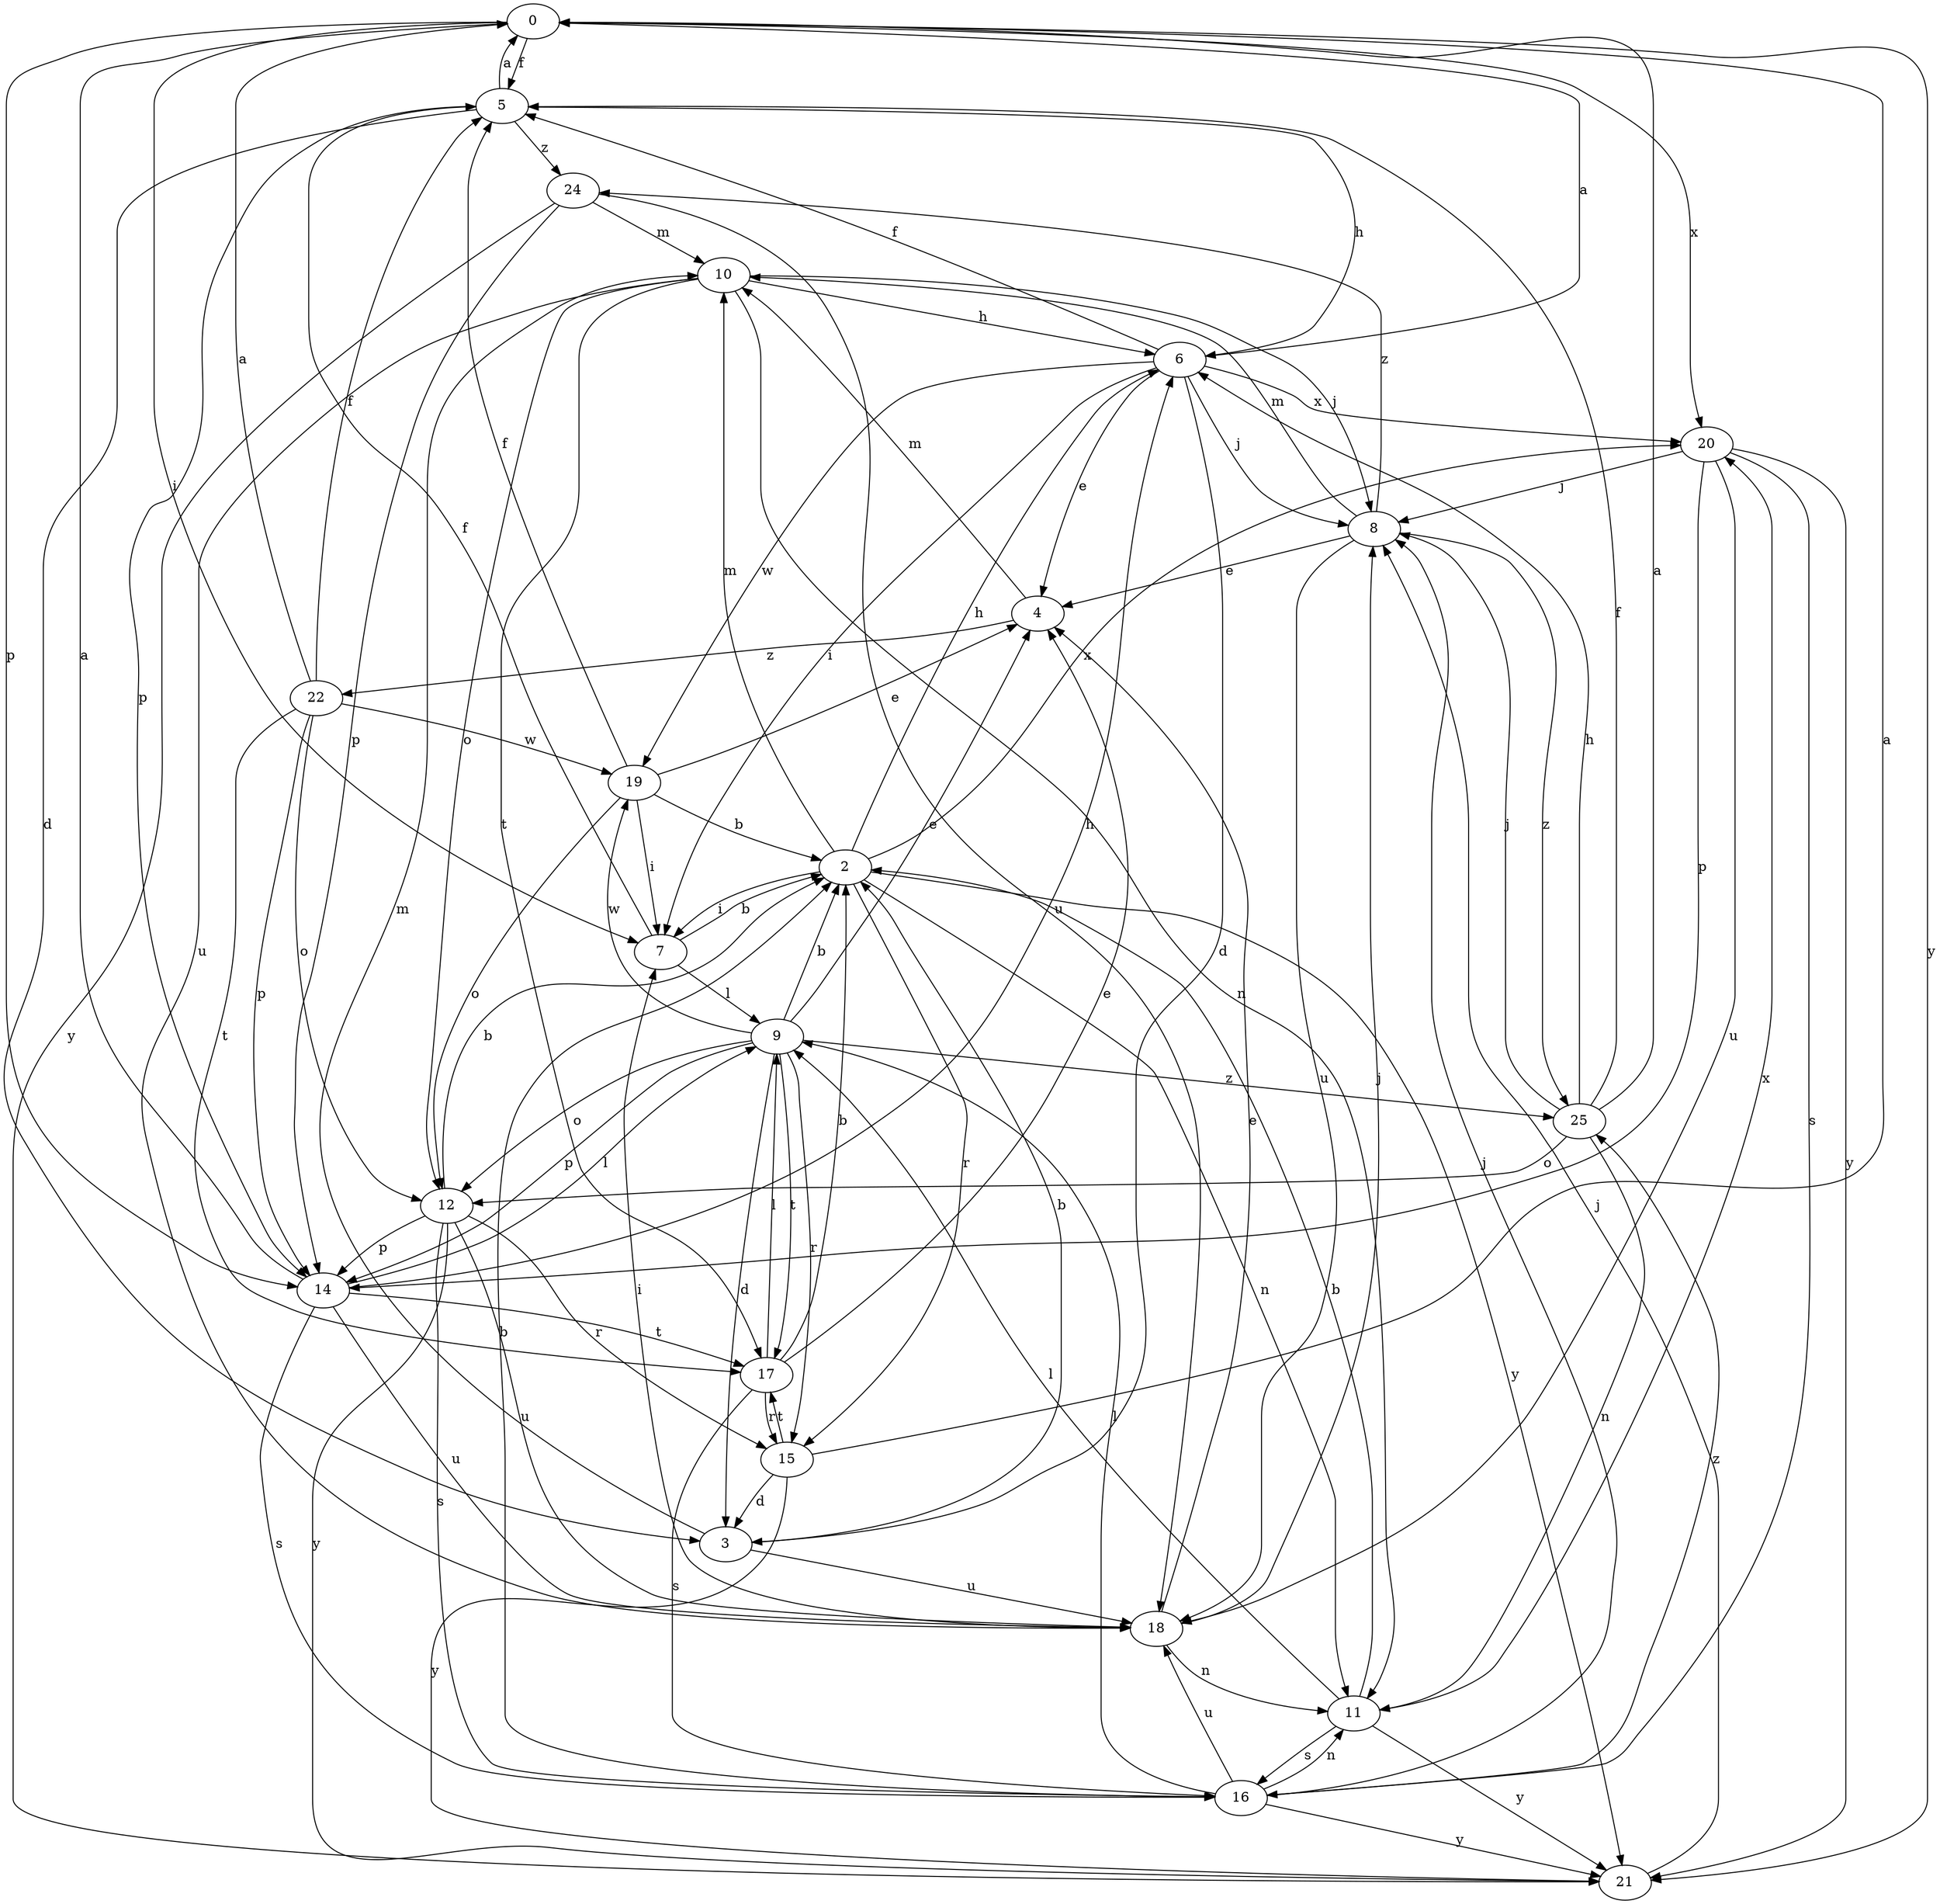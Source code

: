 strict digraph  {
0;
2;
3;
4;
5;
6;
7;
8;
9;
10;
11;
12;
14;
15;
16;
17;
18;
19;
20;
21;
22;
24;
25;
0 -> 5  [label=f];
0 -> 7  [label=i];
0 -> 14  [label=p];
0 -> 20  [label=x];
0 -> 21  [label=y];
2 -> 6  [label=h];
2 -> 7  [label=i];
2 -> 10  [label=m];
2 -> 11  [label=n];
2 -> 15  [label=r];
2 -> 20  [label=x];
2 -> 21  [label=y];
3 -> 2  [label=b];
3 -> 10  [label=m];
3 -> 18  [label=u];
4 -> 10  [label=m];
4 -> 22  [label=z];
5 -> 0  [label=a];
5 -> 3  [label=d];
5 -> 6  [label=h];
5 -> 14  [label=p];
5 -> 24  [label=z];
6 -> 0  [label=a];
6 -> 3  [label=d];
6 -> 4  [label=e];
6 -> 5  [label=f];
6 -> 7  [label=i];
6 -> 8  [label=j];
6 -> 19  [label=w];
6 -> 20  [label=x];
7 -> 2  [label=b];
7 -> 5  [label=f];
7 -> 9  [label=l];
8 -> 4  [label=e];
8 -> 10  [label=m];
8 -> 18  [label=u];
8 -> 24  [label=z];
8 -> 25  [label=z];
9 -> 2  [label=b];
9 -> 3  [label=d];
9 -> 4  [label=e];
9 -> 12  [label=o];
9 -> 14  [label=p];
9 -> 15  [label=r];
9 -> 17  [label=t];
9 -> 19  [label=w];
9 -> 25  [label=z];
10 -> 6  [label=h];
10 -> 8  [label=j];
10 -> 11  [label=n];
10 -> 12  [label=o];
10 -> 17  [label=t];
10 -> 18  [label=u];
11 -> 2  [label=b];
11 -> 9  [label=l];
11 -> 16  [label=s];
11 -> 20  [label=x];
11 -> 21  [label=y];
12 -> 2  [label=b];
12 -> 14  [label=p];
12 -> 15  [label=r];
12 -> 16  [label=s];
12 -> 18  [label=u];
12 -> 21  [label=y];
14 -> 0  [label=a];
14 -> 6  [label=h];
14 -> 9  [label=l];
14 -> 16  [label=s];
14 -> 17  [label=t];
14 -> 18  [label=u];
15 -> 0  [label=a];
15 -> 3  [label=d];
15 -> 17  [label=t];
15 -> 21  [label=y];
16 -> 2  [label=b];
16 -> 8  [label=j];
16 -> 9  [label=l];
16 -> 11  [label=n];
16 -> 18  [label=u];
16 -> 21  [label=y];
16 -> 25  [label=z];
17 -> 2  [label=b];
17 -> 4  [label=e];
17 -> 9  [label=l];
17 -> 15  [label=r];
17 -> 16  [label=s];
18 -> 4  [label=e];
18 -> 7  [label=i];
18 -> 8  [label=j];
18 -> 11  [label=n];
19 -> 2  [label=b];
19 -> 4  [label=e];
19 -> 5  [label=f];
19 -> 7  [label=i];
19 -> 12  [label=o];
20 -> 8  [label=j];
20 -> 14  [label=p];
20 -> 16  [label=s];
20 -> 18  [label=u];
20 -> 21  [label=y];
21 -> 8  [label=j];
22 -> 0  [label=a];
22 -> 5  [label=f];
22 -> 12  [label=o];
22 -> 14  [label=p];
22 -> 17  [label=t];
22 -> 19  [label=w];
24 -> 10  [label=m];
24 -> 14  [label=p];
24 -> 18  [label=u];
24 -> 21  [label=y];
25 -> 0  [label=a];
25 -> 5  [label=f];
25 -> 6  [label=h];
25 -> 8  [label=j];
25 -> 11  [label=n];
25 -> 12  [label=o];
}
